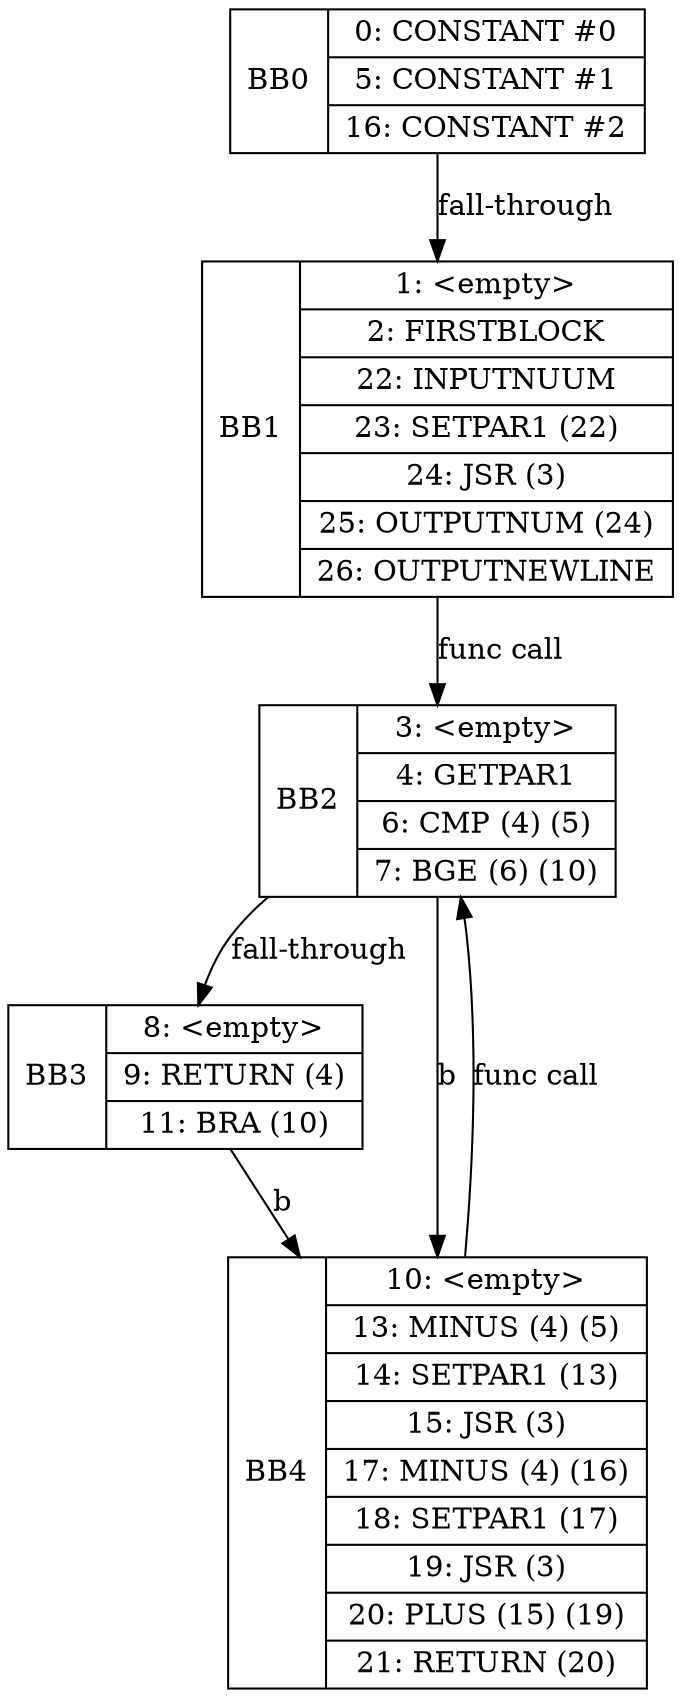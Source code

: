 digraph {
	BB0 [label="<b>BB0|{0: CONSTANT #0|5: CONSTANT #1|16: CONSTANT #2}" shape=record]
	BB1 [label="<b>BB1|{1: \<empty\>|2: FIRSTBLOCK|22: INPUTNUUM|23: SETPAR1 (22)|24: JSR (3)|25: OUTPUTNUM (24)|26: OUTPUTNEWLINE}" shape=record]
	BB2 [label="<b>BB2|{3: \<empty\>|4: GETPAR1|6: CMP (4) (5)|7: BGE (6) (10)}" shape=record]
	BB3 [label="<b>BB3|{8: \<empty\>|9: RETURN (4)|11: BRA (10)}" shape=record]
	BB4 [label="<b>BB4|{10: \<empty\>|13: MINUS (4) (5)|14: SETPAR1 (13)|15: JSR (3)|17: MINUS (4) (16)|18: SETPAR1 (17)|19: JSR (3)|20: PLUS (15) (19)|21: RETURN (20)}" shape=record]
	BB0 -> BB1 [label="fall-through"]
	BB1 -> BB2 [label="func call"]
	BB2 -> BB3 [label="fall-through"]
	BB2 -> BB4 [label=b]
	BB3 -> BB4 [label=b]
	BB4 -> BB2 [label="func call"]
}
